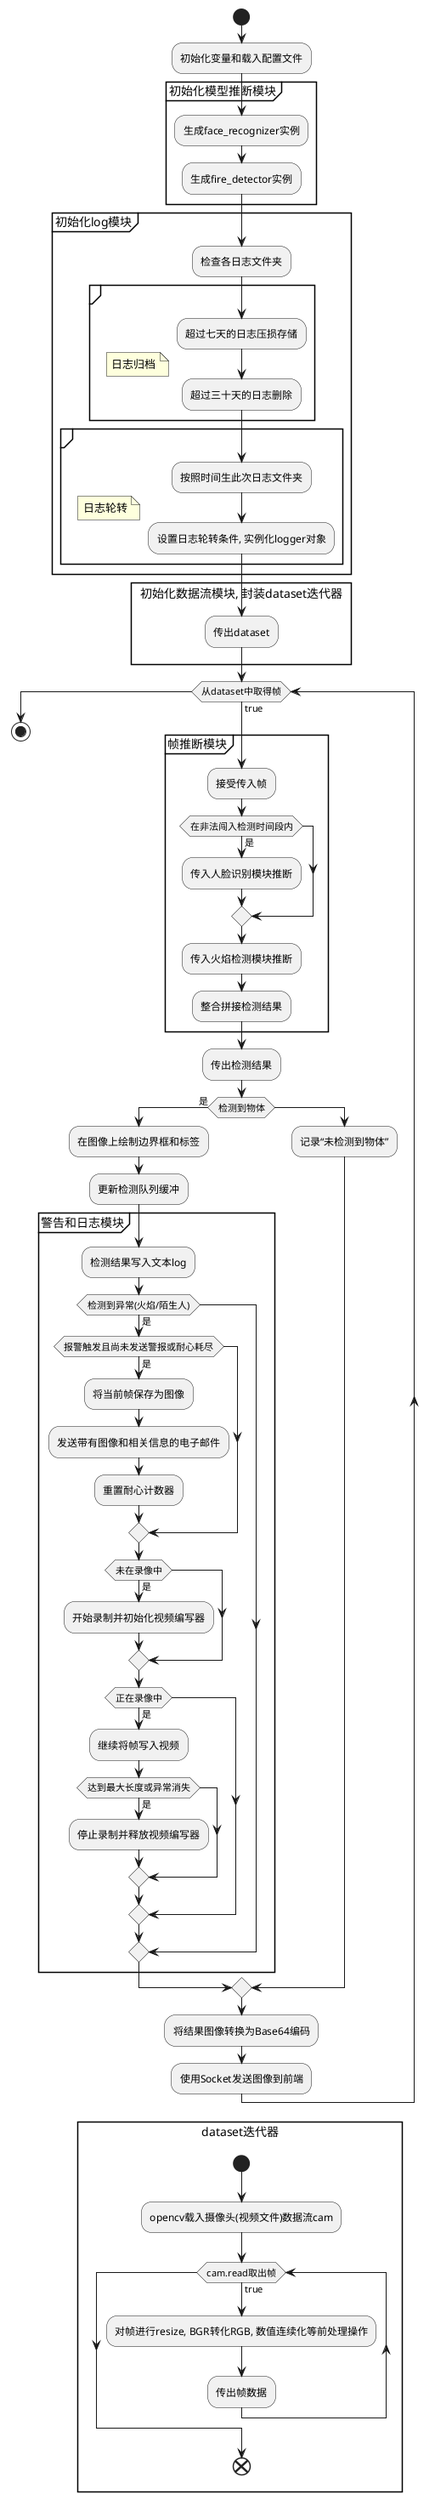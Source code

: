 @startuml 业务流程图

start
:初始化变量和载入配置文件;
partition "初始化模型推断模块" {
    :生成face_recognizer实例;
    :生成fire_detector实例;
    }

partition "初始化log模块" {
    :检查各日志文件夹;
    partition " " {
        note
            日志归档
        end note
        :超过七天的日志压损存储;
        :超过三十天的日志删除;
    }
    partition " " {
        note
            日志轮转
        end note
        :按照时间生此次日志文件夹;
        :设置日志轮转条件, 实例化logger对象;

    }
}

rectangle "初始化数据流模块, 封装dataset迭代器"{
    :传出dataset;
}
while (从dataset中取得帧) is (true)
    partition "帧推断模块" {
        :接受传入帧;
        if (在非法闯入检测时间段内) then (是)
        :传入人脸识别模块推断;
        endif
        :传入火焰检测模块推断;
        :整合拼接检测结果;
    }
    :传出检测结果;
  if (检测到物体) then (是)
    :在图像上绘制边界框和标签;
    :更新检测队列缓冲;
    
    partition "警告和日志模块" {
        :检测结果写入文本log;
        if (检测到异常(火焰/陌生人)) then (是)
            if (报警触发且尚未发送警报或耐心耗尽) then (是)
                :将当前帧保存为图像;
                :发送带有图像和相关信息的电子邮件;
                :重置耐心计数器;
            endif
            if (未在录像中) then (是)
                :开始录制并初始化视频编写器;
            endif
            if (正在录像中) then (是)
                :继续将帧写入视频;
                if (达到最大长度或异常消失) then (是)
                :停止录制并释放视频编写器;
                endif
            endif
        endif
    }
  else
    :记录“未检测到物体”;
  endif
  
  :将结果图像转换为Base64编码;
  :使用Socket发送图像到前端;

endwhile
stop

rectangle "dataset迭代器" {
start
:opencv载入摄像头(视频文件)数据流cam;
while (cam.read取出帧) is (true)
    :对帧进行resize, BGR转化RGB, 数值连续化等前处理操作;
    :传出帧数据;
endwhile
end

}

@enduml
